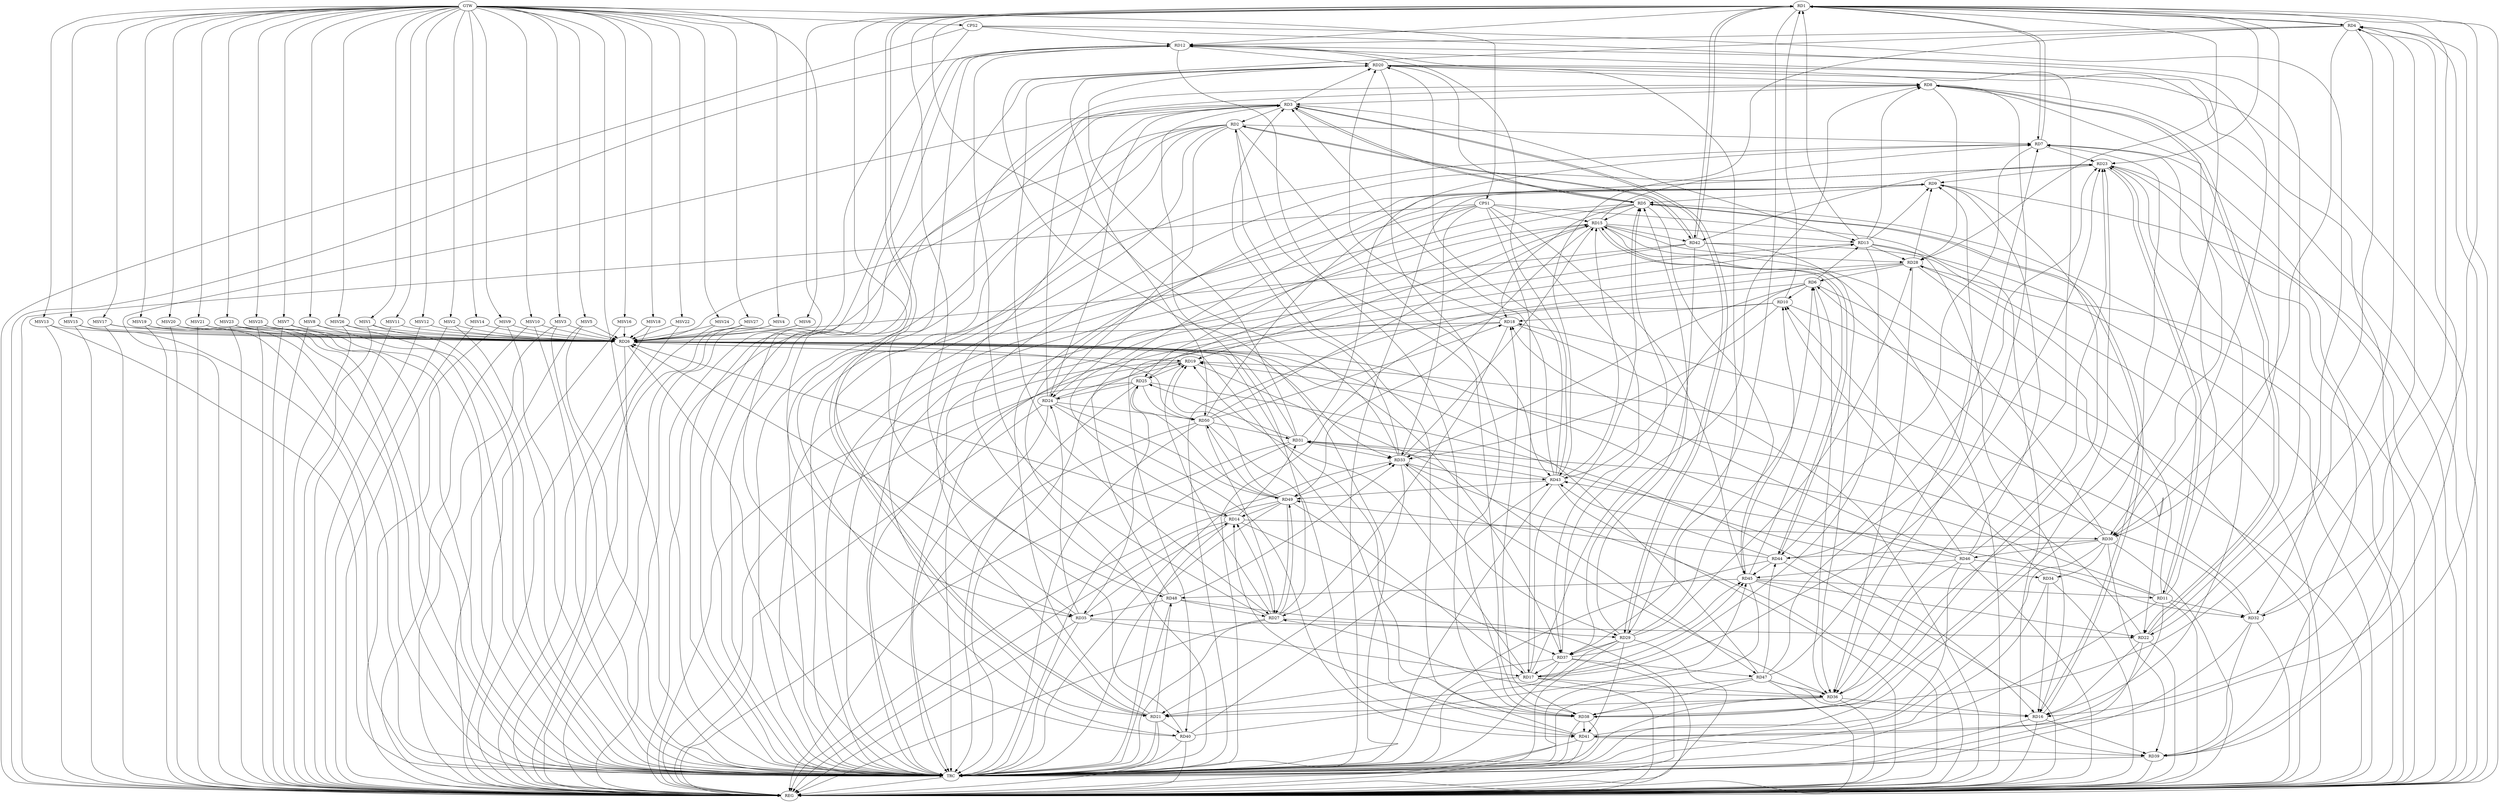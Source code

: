 strict digraph G {
  RD1 [ label="RD1" ];
  RD2 [ label="RD2" ];
  RD3 [ label="RD3" ];
  RD4 [ label="RD4" ];
  RD5 [ label="RD5" ];
  RD6 [ label="RD6" ];
  RD7 [ label="RD7" ];
  RD8 [ label="RD8" ];
  RD9 [ label="RD9" ];
  RD10 [ label="RD10" ];
  RD11 [ label="RD11" ];
  RD12 [ label="RD12" ];
  RD13 [ label="RD13" ];
  RD14 [ label="RD14" ];
  RD15 [ label="RD15" ];
  RD16 [ label="RD16" ];
  RD17 [ label="RD17" ];
  RD18 [ label="RD18" ];
  RD19 [ label="RD19" ];
  RD20 [ label="RD20" ];
  RD21 [ label="RD21" ];
  RD22 [ label="RD22" ];
  RD23 [ label="RD23" ];
  RD24 [ label="RD24" ];
  RD25 [ label="RD25" ];
  RD26 [ label="RD26" ];
  RD27 [ label="RD27" ];
  RD28 [ label="RD28" ];
  RD29 [ label="RD29" ];
  RD30 [ label="RD30" ];
  RD31 [ label="RD31" ];
  RD32 [ label="RD32" ];
  RD33 [ label="RD33" ];
  RD34 [ label="RD34" ];
  RD35 [ label="RD35" ];
  RD36 [ label="RD36" ];
  RD37 [ label="RD37" ];
  RD38 [ label="RD38" ];
  RD39 [ label="RD39" ];
  RD40 [ label="RD40" ];
  RD41 [ label="RD41" ];
  RD42 [ label="RD42" ];
  RD43 [ label="RD43" ];
  RD44 [ label="RD44" ];
  RD45 [ label="RD45" ];
  RD46 [ label="RD46" ];
  RD47 [ label="RD47" ];
  RD48 [ label="RD48" ];
  RD49 [ label="RD49" ];
  RD50 [ label="RD50" ];
  CPS1 [ label="CPS1" ];
  CPS2 [ label="CPS2" ];
  GTW [ label="GTW" ];
  REG [ label="REG" ];
  TRC [ label="TRC" ];
  MSV1 [ label="MSV1" ];
  MSV2 [ label="MSV2" ];
  MSV3 [ label="MSV3" ];
  MSV4 [ label="MSV4" ];
  MSV5 [ label="MSV5" ];
  MSV6 [ label="MSV6" ];
  MSV7 [ label="MSV7" ];
  MSV8 [ label="MSV8" ];
  MSV9 [ label="MSV9" ];
  MSV10 [ label="MSV10" ];
  MSV11 [ label="MSV11" ];
  MSV12 [ label="MSV12" ];
  MSV13 [ label="MSV13" ];
  MSV14 [ label="MSV14" ];
  MSV15 [ label="MSV15" ];
  MSV16 [ label="MSV16" ];
  MSV17 [ label="MSV17" ];
  MSV18 [ label="MSV18" ];
  MSV19 [ label="MSV19" ];
  MSV20 [ label="MSV20" ];
  MSV21 [ label="MSV21" ];
  MSV22 [ label="MSV22" ];
  MSV23 [ label="MSV23" ];
  MSV24 [ label="MSV24" ];
  MSV25 [ label="MSV25" ];
  MSV26 [ label="MSV26" ];
  MSV27 [ label="MSV27" ];
  RD1 -> RD4;
  RD4 -> RD1;
  RD1 -> RD7;
  RD7 -> RD1;
  RD10 -> RD1;
  RD1 -> RD12;
  RD13 -> RD1;
  RD1 -> RD16;
  RD1 -> RD21;
  RD21 -> RD1;
  RD1 -> RD23;
  RD1 -> RD28;
  RD1 -> RD29;
  RD1 -> RD30;
  RD1 -> RD32;
  RD33 -> RD1;
  RD1 -> RD35;
  RD40 -> RD1;
  RD1 -> RD42;
  RD42 -> RD1;
  RD3 -> RD2;
  RD2 -> RD7;
  RD2 -> RD21;
  RD2 -> RD24;
  RD2 -> RD35;
  RD2 -> RD38;
  RD2 -> RD40;
  RD41 -> RD2;
  RD2 -> RD42;
  RD42 -> RD2;
  RD2 -> RD43;
  RD3 -> RD5;
  RD5 -> RD3;
  RD8 -> RD3;
  RD3 -> RD13;
  RD3 -> RD20;
  RD21 -> RD3;
  RD24 -> RD3;
  RD3 -> RD26;
  RD27 -> RD3;
  RD3 -> RD29;
  RD29 -> RD3;
  RD33 -> RD3;
  RD43 -> RD3;
  RD4 -> RD12;
  RD4 -> RD22;
  RD4 -> RD30;
  RD32 -> RD4;
  RD4 -> RD38;
  RD39 -> RD4;
  RD41 -> RD4;
  RD4 -> RD43;
  RD9 -> RD5;
  RD5 -> RD15;
  RD5 -> RD16;
  RD16 -> RD5;
  RD17 -> RD5;
  RD5 -> RD18;
  RD5 -> RD20;
  RD5 -> RD24;
  RD29 -> RD5;
  RD37 -> RD5;
  RD5 -> RD45;
  RD6 -> RD10;
  RD6 -> RD13;
  RD28 -> RD6;
  RD29 -> RD6;
  RD30 -> RD6;
  RD6 -> RD33;
  RD6 -> RD36;
  RD6 -> RD43;
  RD45 -> RD6;
  RD11 -> RD7;
  RD15 -> RD7;
  RD7 -> RD23;
  RD31 -> RD7;
  RD41 -> RD7;
  RD7 -> RD44;
  RD47 -> RD7;
  RD13 -> RD8;
  RD17 -> RD8;
  RD20 -> RD8;
  RD8 -> RD22;
  RD22 -> RD8;
  RD24 -> RD8;
  RD8 -> RD28;
  RD8 -> RD30;
  RD8 -> RD36;
  RD13 -> RD9;
  RD9 -> RD14;
  RD21 -> RD9;
  RD23 -> RD9;
  RD28 -> RD9;
  RD9 -> RD38;
  RD46 -> RD9;
  RD47 -> RD9;
  RD50 -> RD9;
  RD10 -> RD18;
  RD10 -> RD33;
  RD34 -> RD10;
  RD45 -> RD10;
  RD46 -> RD10;
  RD11 -> RD23;
  RD23 -> RD11;
  RD11 -> RD28;
  RD11 -> RD31;
  RD11 -> RD32;
  RD11 -> RD41;
  RD11 -> RD43;
  RD45 -> RD11;
  RD12 -> RD20;
  RD22 -> RD12;
  RD27 -> RD12;
  RD36 -> RD12;
  RD12 -> RD37;
  RD12 -> RD38;
  RD40 -> RD12;
  RD43 -> RD12;
  RD12 -> RD48;
  RD15 -> RD13;
  RD13 -> RD16;
  RD13 -> RD17;
  RD13 -> RD28;
  RD48 -> RD13;
  RD14 -> RD26;
  RD27 -> RD14;
  RD14 -> RD30;
  RD14 -> RD31;
  RD35 -> RD14;
  RD14 -> RD37;
  RD38 -> RD14;
  RD49 -> RD14;
  RD15 -> RD19;
  RD25 -> RD15;
  RD15 -> RD28;
  RD30 -> RD15;
  RD33 -> RD15;
  RD15 -> RD42;
  RD43 -> RD15;
  RD15 -> RD44;
  RD44 -> RD15;
  RD15 -> RD49;
  RD50 -> RD15;
  RD22 -> RD16;
  RD23 -> RD16;
  RD25 -> RD16;
  RD34 -> RD16;
  RD36 -> RD16;
  RD16 -> RD39;
  RD47 -> RD16;
  RD17 -> RD19;
  RD17 -> RD23;
  RD35 -> RD17;
  RD17 -> RD36;
  RD37 -> RD17;
  RD17 -> RD45;
  RD49 -> RD17;
  RD18 -> RD20;
  RD18 -> RD26;
  RD18 -> RD27;
  RD32 -> RD18;
  RD38 -> RD18;
  RD46 -> RD18;
  RD50 -> RD18;
  RD22 -> RD19;
  RD24 -> RD19;
  RD19 -> RD25;
  RD26 -> RD19;
  RD27 -> RD19;
  RD32 -> RD19;
  RD19 -> RD47;
  RD49 -> RD19;
  RD20 -> RD27;
  RD31 -> RD20;
  RD20 -> RD36;
  RD20 -> RD38;
  RD20 -> RD39;
  RD43 -> RD20;
  RD20 -> RD50;
  RD29 -> RD21;
  RD33 -> RD21;
  RD36 -> RD21;
  RD37 -> RD21;
  RD21 -> RD40;
  RD21 -> RD48;
  RD28 -> RD22;
  RD35 -> RD22;
  RD45 -> RD22;
  RD38 -> RD23;
  RD39 -> RD23;
  RD23 -> RD42;
  RD44 -> RD23;
  RD46 -> RD23;
  RD48 -> RD23;
  RD25 -> RD24;
  RD35 -> RD24;
  RD24 -> RD41;
  RD24 -> RD49;
  RD24 -> RD50;
  RD31 -> RD25;
  RD25 -> RD35;
  RD49 -> RD25;
  RD25 -> RD50;
  RD31 -> RD26;
  RD26 -> RD33;
  RD35 -> RD26;
  RD26 -> RD37;
  RD26 -> RD38;
  RD41 -> RD26;
  RD42 -> RD26;
  RD46 -> RD26;
  RD47 -> RD26;
  RD50 -> RD26;
  RD27 -> RD29;
  RD36 -> RD27;
  RD48 -> RD27;
  RD27 -> RD49;
  RD49 -> RD27;
  RD50 -> RD27;
  RD29 -> RD28;
  RD28 -> RD36;
  RD28 -> RD40;
  RD33 -> RD29;
  RD29 -> RD37;
  RD29 -> RD41;
  RD30 -> RD34;
  RD30 -> RD39;
  RD30 -> RD44;
  RD30 -> RD46;
  RD31 -> RD33;
  RD31 -> RD34;
  RD43 -> RD31;
  RD50 -> RD31;
  RD32 -> RD39;
  RD46 -> RD32;
  RD36 -> RD33;
  RD33 -> RD43;
  RD48 -> RD33;
  RD49 -> RD33;
  RD48 -> RD35;
  RD36 -> RD38;
  RD42 -> RD36;
  RD46 -> RD36;
  RD47 -> RD36;
  RD42 -> RD37;
  RD37 -> RD45;
  RD37 -> RD47;
  RD38 -> RD41;
  RD47 -> RD38;
  RD41 -> RD39;
  RD40 -> RD43;
  RD40 -> RD45;
  RD50 -> RD41;
  RD44 -> RD43;
  RD43 -> RD49;
  RD44 -> RD45;
  RD47 -> RD44;
  RD44 -> RD49;
  RD46 -> RD45;
  RD45 -> RD48;
  RD49 -> RD50;
  CPS1 -> RD15;
  CPS1 -> RD45;
  CPS1 -> RD37;
  CPS1 -> RD17;
  CPS1 -> RD25;
  CPS1 -> RD39;
  CPS1 -> RD33;
  CPS2 -> RD32;
  CPS2 -> RD30;
  CPS2 -> RD12;
  GTW -> CPS1;
  GTW -> CPS2;
  RD1 -> REG;
  RD2 -> REG;
  RD3 -> REG;
  RD4 -> REG;
  RD5 -> REG;
  RD6 -> REG;
  RD7 -> REG;
  RD8 -> REG;
  RD9 -> REG;
  RD10 -> REG;
  RD11 -> REG;
  RD12 -> REG;
  RD13 -> REG;
  RD14 -> REG;
  RD15 -> REG;
  RD16 -> REG;
  RD17 -> REG;
  RD18 -> REG;
  RD19 -> REG;
  RD20 -> REG;
  RD21 -> REG;
  RD22 -> REG;
  RD23 -> REG;
  RD24 -> REG;
  RD25 -> REG;
  RD26 -> REG;
  RD27 -> REG;
  RD28 -> REG;
  RD29 -> REG;
  RD30 -> REG;
  RD31 -> REG;
  RD32 -> REG;
  RD33 -> REG;
  RD34 -> REG;
  RD35 -> REG;
  RD36 -> REG;
  RD37 -> REG;
  RD38 -> REG;
  RD39 -> REG;
  RD40 -> REG;
  RD41 -> REG;
  RD42 -> REG;
  RD43 -> REG;
  RD44 -> REG;
  RD45 -> REG;
  RD46 -> REG;
  RD47 -> REG;
  RD48 -> REG;
  RD49 -> REG;
  RD50 -> REG;
  CPS1 -> REG;
  CPS2 -> REG;
  RD1 -> TRC;
  RD2 -> TRC;
  RD3 -> TRC;
  RD4 -> TRC;
  RD5 -> TRC;
  RD6 -> TRC;
  RD7 -> TRC;
  RD8 -> TRC;
  RD9 -> TRC;
  RD10 -> TRC;
  RD11 -> TRC;
  RD12 -> TRC;
  RD13 -> TRC;
  RD14 -> TRC;
  RD15 -> TRC;
  RD16 -> TRC;
  RD17 -> TRC;
  RD18 -> TRC;
  RD19 -> TRC;
  RD20 -> TRC;
  RD21 -> TRC;
  RD22 -> TRC;
  RD23 -> TRC;
  RD24 -> TRC;
  RD25 -> TRC;
  RD26 -> TRC;
  RD27 -> TRC;
  RD28 -> TRC;
  RD29 -> TRC;
  RD30 -> TRC;
  RD31 -> TRC;
  RD32 -> TRC;
  RD33 -> TRC;
  RD34 -> TRC;
  RD35 -> TRC;
  RD36 -> TRC;
  RD37 -> TRC;
  RD38 -> TRC;
  RD39 -> TRC;
  RD40 -> TRC;
  RD41 -> TRC;
  RD42 -> TRC;
  RD43 -> TRC;
  RD44 -> TRC;
  RD45 -> TRC;
  RD46 -> TRC;
  RD47 -> TRC;
  RD48 -> TRC;
  RD49 -> TRC;
  RD50 -> TRC;
  CPS1 -> TRC;
  CPS2 -> TRC;
  GTW -> TRC;
  TRC -> REG;
  MSV1 -> RD26;
  MSV2 -> RD26;
  MSV3 -> RD26;
  MSV4 -> RD26;
  MSV5 -> RD26;
  GTW -> MSV1;
  MSV1 -> REG;
  MSV1 -> TRC;
  GTW -> MSV2;
  MSV2 -> REG;
  MSV2 -> TRC;
  GTW -> MSV3;
  MSV3 -> REG;
  MSV3 -> TRC;
  GTW -> MSV4;
  MSV4 -> REG;
  GTW -> MSV5;
  MSV5 -> REG;
  MSV5 -> TRC;
  MSV6 -> RD26;
  GTW -> MSV6;
  MSV6 -> REG;
  MSV7 -> RD26;
  MSV8 -> RD26;
  GTW -> MSV7;
  MSV7 -> REG;
  MSV7 -> TRC;
  GTW -> MSV8;
  MSV8 -> REG;
  MSV8 -> TRC;
  MSV9 -> RD26;
  MSV10 -> RD26;
  GTW -> MSV9;
  MSV9 -> REG;
  MSV9 -> TRC;
  GTW -> MSV10;
  MSV10 -> REG;
  MSV10 -> TRC;
  MSV11 -> RD26;
  GTW -> MSV11;
  MSV11 -> REG;
  MSV12 -> RD26;
  MSV13 -> RD26;
  GTW -> MSV12;
  MSV12 -> REG;
  GTW -> MSV13;
  MSV13 -> REG;
  MSV13 -> TRC;
  MSV14 -> RD26;
  MSV15 -> RD26;
  MSV16 -> RD26;
  GTW -> MSV14;
  MSV14 -> REG;
  GTW -> MSV15;
  MSV15 -> REG;
  MSV15 -> TRC;
  GTW -> MSV16;
  MSV16 -> REG;
  MSV17 -> RD26;
  GTW -> MSV17;
  MSV17 -> REG;
  MSV17 -> TRC;
  MSV18 -> RD26;
  MSV19 -> RD26;
  GTW -> MSV18;
  MSV18 -> REG;
  GTW -> MSV19;
  MSV19 -> REG;
  MSV19 -> TRC;
  MSV20 -> RD26;
  MSV21 -> RD26;
  GTW -> MSV20;
  MSV20 -> REG;
  MSV20 -> TRC;
  GTW -> MSV21;
  MSV21 -> REG;
  MSV21 -> TRC;
  MSV22 -> RD26;
  MSV23 -> RD26;
  MSV24 -> RD26;
  GTW -> MSV22;
  MSV22 -> REG;
  GTW -> MSV23;
  MSV23 -> REG;
  MSV23 -> TRC;
  GTW -> MSV24;
  MSV24 -> REG;
  MSV25 -> RD26;
  GTW -> MSV25;
  MSV25 -> REG;
  MSV25 -> TRC;
  MSV26 -> RD26;
  MSV27 -> RD26;
  GTW -> MSV26;
  MSV26 -> REG;
  MSV26 -> TRC;
  GTW -> MSV27;
  MSV27 -> REG;
}
